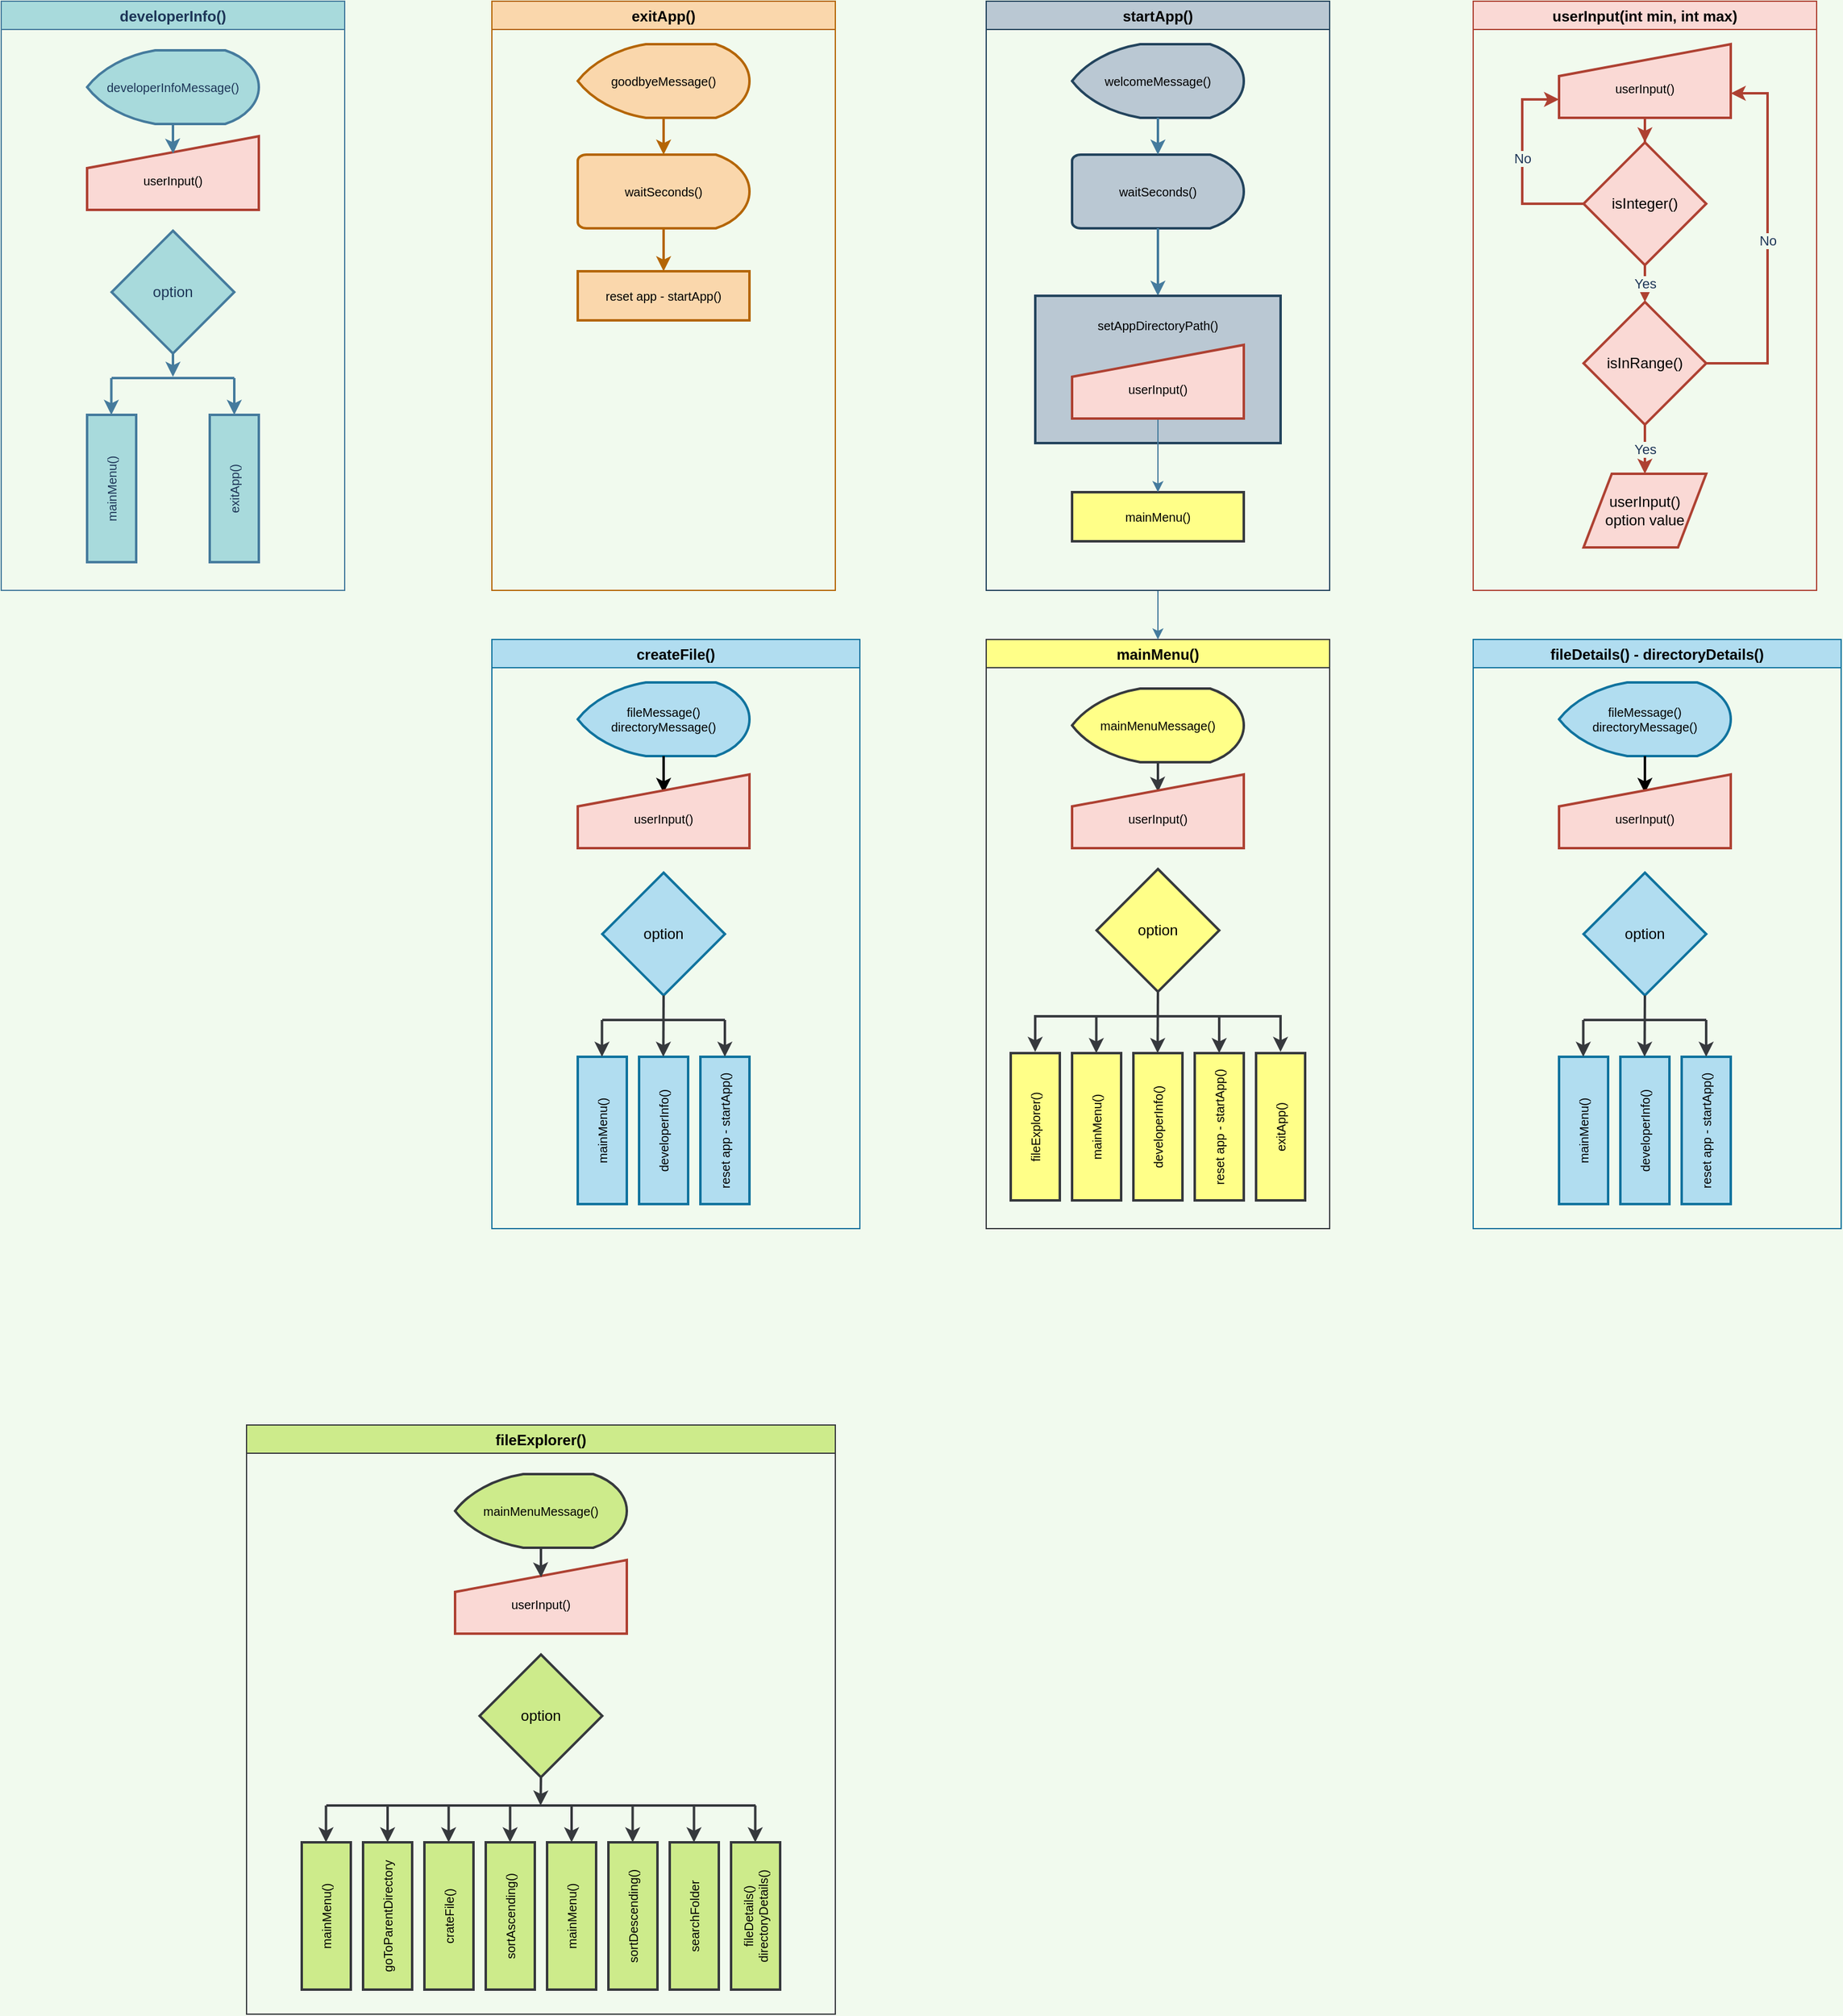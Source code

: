 <mxfile version="20.4.1" type="device"><diagram id="C5RBs43oDa-KdzZeNtuy" name="Page-1"><mxGraphModel dx="2839" dy="635" grid="1" gridSize="10" guides="1" tooltips="1" connect="1" arrows="1" fold="1" page="1" pageScale="1" pageWidth="1654" pageHeight="2336" background="#F1FAEE" math="0" shadow="0"><root><mxCell id="WIyWlLk6GJQsqaUBKTNV-0"/><mxCell id="WIyWlLk6GJQsqaUBKTNV-1" parent="WIyWlLk6GJQsqaUBKTNV-0"/><mxCell id="TD2oq7x5uyaUkDT2UCKJ-0" value="fileExplorer()" style="swimlane;fontSize=12;fillColor=#cdeb8b;strokeColor=#36393d;" parent="WIyWlLk6GJQsqaUBKTNV-1" vertex="1"><mxGeometry x="-1360" y="1200" width="480" height="480" as="geometry"/></mxCell><mxCell id="oXT8D3QcB78x1Ypc8D-a-129" value="mainMenuMessage()" style="strokeWidth=2;html=1;shape=mxgraph.flowchart.display;whiteSpace=wrap;fontSize=10;fillColor=#cdeb8b;strokeColor=#36393d;" vertex="1" parent="TD2oq7x5uyaUkDT2UCKJ-0"><mxGeometry x="170" y="40" width="140" height="60" as="geometry"/></mxCell><mxCell id="oXT8D3QcB78x1Ypc8D-a-130" value="&lt;br&gt;userInput()" style="html=1;strokeWidth=2;shape=manualInput;whiteSpace=wrap;size=26;arcSize=11;fontSize=10;fillColor=#fad9d5;strokeColor=#ae4132;" vertex="1" parent="TD2oq7x5uyaUkDT2UCKJ-0"><mxGeometry x="170" y="110" width="140" height="60" as="geometry"/></mxCell><mxCell id="oXT8D3QcB78x1Ypc8D-a-128" value="" style="edgeStyle=orthogonalEdgeStyle;orthogonalLoop=1;jettySize=auto;html=1;fontSize=12;entryX=0.501;entryY=0.236;entryDx=0;entryDy=0;entryPerimeter=0;strokeWidth=2;labelBackgroundColor=#F1FAEE;strokeColor=#36393d;fontColor=#1D3557;rounded=0;fillColor=#cdeb8b;" edge="1" parent="TD2oq7x5uyaUkDT2UCKJ-0" source="oXT8D3QcB78x1Ypc8D-a-129" target="oXT8D3QcB78x1Ypc8D-a-130"><mxGeometry relative="1" as="geometry"/></mxCell><mxCell id="oXT8D3QcB78x1Ypc8D-a-131" value="option" style="strokeWidth=2;html=1;shape=mxgraph.flowchart.decision;whiteSpace=wrap;fillColor=#cdeb8b;strokeColor=#36393d;" vertex="1" parent="TD2oq7x5uyaUkDT2UCKJ-0"><mxGeometry x="190" y="187" width="100" height="100" as="geometry"/></mxCell><mxCell id="oXT8D3QcB78x1Ypc8D-a-138" value="" style="endArrow=classic;html=1;strokeWidth=2;labelBackgroundColor=#F1FAEE;strokeColor=#36393d;fontColor=#1D3557;rounded=0;exitX=0.5;exitY=1;exitDx=0;exitDy=0;exitPerimeter=0;fillColor=#cdeb8b;" edge="1" parent="TD2oq7x5uyaUkDT2UCKJ-0" source="oXT8D3QcB78x1Ypc8D-a-131"><mxGeometry width="50" height="50" relative="1" as="geometry"><mxPoint x="228.75" y="290" as="sourcePoint"/><mxPoint x="239.75" y="310" as="targetPoint"/></mxGeometry></mxCell><mxCell id="oXT8D3QcB78x1Ypc8D-a-49" value="goToParentDirectory" style="whiteSpace=wrap;html=1;absoluteArcSize=1;arcSize=14;strokeWidth=2;fontSize=10;rotation=-90;fillColor=#cdeb8b;strokeColor=#36393d;" vertex="1" parent="TD2oq7x5uyaUkDT2UCKJ-0"><mxGeometry x="55" y="380" width="120" height="40" as="geometry"/></mxCell><mxCell id="oXT8D3QcB78x1Ypc8D-a-50" value="crateFile()" style="whiteSpace=wrap;html=1;absoluteArcSize=1;arcSize=14;strokeWidth=2;fontSize=10;rotation=-90;fillColor=#cdeb8b;strokeColor=#36393d;" vertex="1" parent="TD2oq7x5uyaUkDT2UCKJ-0"><mxGeometry x="105" y="380" width="120" height="40" as="geometry"/></mxCell><mxCell id="oXT8D3QcB78x1Ypc8D-a-51" value="sortAscending()" style="whiteSpace=wrap;html=1;absoluteArcSize=1;arcSize=14;strokeWidth=2;fontSize=10;rotation=-90;fillColor=#cdeb8b;strokeColor=#36393d;" vertex="1" parent="TD2oq7x5uyaUkDT2UCKJ-0"><mxGeometry x="155" y="380" width="120" height="40" as="geometry"/></mxCell><mxCell id="oXT8D3QcB78x1Ypc8D-a-52" value="mainMenu()" style="whiteSpace=wrap;html=1;absoluteArcSize=1;arcSize=14;strokeWidth=2;fontSize=10;rotation=-90;fillColor=#cdeb8b;strokeColor=#36393d;" vertex="1" parent="TD2oq7x5uyaUkDT2UCKJ-0"><mxGeometry x="205" y="380" width="120" height="40" as="geometry"/></mxCell><mxCell id="oXT8D3QcB78x1Ypc8D-a-53" value="sortDescending()" style="whiteSpace=wrap;html=1;absoluteArcSize=1;arcSize=14;strokeWidth=2;fontSize=10;rotation=-90;fillColor=#cdeb8b;strokeColor=#36393d;" vertex="1" parent="TD2oq7x5uyaUkDT2UCKJ-0"><mxGeometry x="255" y="380" width="120" height="40" as="geometry"/></mxCell><mxCell id="oXT8D3QcB78x1Ypc8D-a-54" value="" style="endArrow=classic;html=1;entryX=1;entryY=0.5;entryDx=0;entryDy=0;strokeWidth=2;labelBackgroundColor=#F1FAEE;strokeColor=#36393d;fontColor=#1D3557;rounded=0;fillColor=#cdeb8b;" edge="1" parent="TD2oq7x5uyaUkDT2UCKJ-0"><mxGeometry width="50" height="50" relative="1" as="geometry"><mxPoint x="164.76" y="310" as="sourcePoint"/><mxPoint x="164.76" y="340" as="targetPoint"/></mxGeometry></mxCell><mxCell id="oXT8D3QcB78x1Ypc8D-a-56" value="" style="endArrow=classic;html=1;entryX=1;entryY=0.5;entryDx=0;entryDy=0;strokeWidth=2;labelBackgroundColor=#F1FAEE;strokeColor=#36393d;fontColor=#1D3557;rounded=0;fillColor=#cdeb8b;" edge="1" parent="TD2oq7x5uyaUkDT2UCKJ-0"><mxGeometry width="50" height="50" relative="1" as="geometry"><mxPoint x="265" y="310" as="sourcePoint"/><mxPoint x="265" y="340" as="targetPoint"/></mxGeometry></mxCell><mxCell id="oXT8D3QcB78x1Ypc8D-a-57" value="" style="endArrow=classic;html=1;entryX=1;entryY=0.5;entryDx=0;entryDy=0;strokeWidth=2;labelBackgroundColor=#F1FAEE;strokeColor=#36393d;fontColor=#1D3557;rounded=0;fillColor=#cdeb8b;" edge="1" parent="TD2oq7x5uyaUkDT2UCKJ-0"><mxGeometry width="50" height="50" relative="1" as="geometry"><mxPoint x="314.76" y="310" as="sourcePoint"/><mxPoint x="314.76" y="340" as="targetPoint"/></mxGeometry></mxCell><mxCell id="oXT8D3QcB78x1Ypc8D-a-58" value="" style="endArrow=none;html=1;strokeWidth=2;labelBackgroundColor=#F1FAEE;strokeColor=#36393d;fontColor=#1D3557;rounded=0;fillColor=#cdeb8b;" edge="1" parent="TD2oq7x5uyaUkDT2UCKJ-0"><mxGeometry width="50" height="50" relative="1" as="geometry"><mxPoint x="65" y="310" as="sourcePoint"/><mxPoint x="415" y="310" as="targetPoint"/></mxGeometry></mxCell><mxCell id="oXT8D3QcB78x1Ypc8D-a-59" value="" style="endArrow=classic;html=1;entryX=1;entryY=0.5;entryDx=0;entryDy=0;strokeWidth=2;labelBackgroundColor=#F1FAEE;strokeColor=#36393d;fontColor=#1D3557;rounded=0;fillColor=#cdeb8b;" edge="1" parent="TD2oq7x5uyaUkDT2UCKJ-0" target="oXT8D3QcB78x1Ypc8D-a-49"><mxGeometry width="50" height="50" relative="1" as="geometry"><mxPoint x="115" y="310" as="sourcePoint"/><mxPoint x="405" y="370" as="targetPoint"/></mxGeometry></mxCell><mxCell id="oXT8D3QcB78x1Ypc8D-a-63" value="mainMenu()" style="whiteSpace=wrap;html=1;absoluteArcSize=1;arcSize=14;strokeWidth=2;fontSize=10;rotation=-90;fillColor=#cdeb8b;strokeColor=#36393d;" vertex="1" parent="TD2oq7x5uyaUkDT2UCKJ-0"><mxGeometry x="5" y="380" width="120" height="40" as="geometry"/></mxCell><mxCell id="oXT8D3QcB78x1Ypc8D-a-64" value="searchFolder" style="whiteSpace=wrap;html=1;absoluteArcSize=1;arcSize=14;strokeWidth=2;fontSize=10;rotation=-90;fillColor=#cdeb8b;strokeColor=#36393d;" vertex="1" parent="TD2oq7x5uyaUkDT2UCKJ-0"><mxGeometry x="305" y="380" width="120" height="40" as="geometry"/></mxCell><mxCell id="oXT8D3QcB78x1Ypc8D-a-65" value="" style="endArrow=classic;html=1;entryX=1;entryY=0.5;entryDx=0;entryDy=0;strokeWidth=2;labelBackgroundColor=#F1FAEE;strokeColor=#36393d;fontColor=#1D3557;rounded=0;fillColor=#cdeb8b;" edge="1" parent="TD2oq7x5uyaUkDT2UCKJ-0"><mxGeometry width="50" height="50" relative="1" as="geometry"><mxPoint x="64.77" y="310" as="sourcePoint"/><mxPoint x="64.77" y="340" as="targetPoint"/></mxGeometry></mxCell><mxCell id="oXT8D3QcB78x1Ypc8D-a-66" value="" style="endArrow=classic;html=1;entryX=1;entryY=0.5;entryDx=0;entryDy=0;strokeWidth=2;labelBackgroundColor=#F1FAEE;strokeColor=#36393d;fontColor=#1D3557;rounded=0;fillColor=#cdeb8b;" edge="1" parent="TD2oq7x5uyaUkDT2UCKJ-0"><mxGeometry width="50" height="50" relative="1" as="geometry"><mxPoint x="364.77" y="310" as="sourcePoint"/><mxPoint x="364.77" y="340" as="targetPoint"/></mxGeometry></mxCell><mxCell id="oXT8D3QcB78x1Ypc8D-a-67" value="fileDetails()&lt;br&gt;directoryDetails()" style="whiteSpace=wrap;html=1;absoluteArcSize=1;arcSize=14;strokeWidth=2;fontSize=10;rotation=-90;fillColor=#cdeb8b;strokeColor=#36393d;" vertex="1" parent="TD2oq7x5uyaUkDT2UCKJ-0"><mxGeometry x="355" y="380" width="120" height="40" as="geometry"/></mxCell><mxCell id="oXT8D3QcB78x1Ypc8D-a-68" value="" style="endArrow=classic;html=1;entryX=1;entryY=0.5;entryDx=0;entryDy=0;strokeWidth=2;labelBackgroundColor=#F1FAEE;strokeColor=#36393d;fontColor=#1D3557;rounded=0;fillColor=#cdeb8b;" edge="1" parent="TD2oq7x5uyaUkDT2UCKJ-0"><mxGeometry width="50" height="50" relative="1" as="geometry"><mxPoint x="414.72" y="310" as="sourcePoint"/><mxPoint x="414.72" y="340" as="targetPoint"/></mxGeometry></mxCell><mxCell id="oXT8D3QcB78x1Ypc8D-a-146" value="" style="endArrow=classic;html=1;entryX=1;entryY=0.5;entryDx=0;entryDy=0;strokeWidth=2;labelBackgroundColor=#F1FAEE;strokeColor=#36393d;fontColor=#1D3557;rounded=0;fillColor=#cdeb8b;" edge="1" parent="TD2oq7x5uyaUkDT2UCKJ-0"><mxGeometry width="50" height="50" relative="1" as="geometry"><mxPoint x="214.86" y="310" as="sourcePoint"/><mxPoint x="214.86" y="340" as="targetPoint"/></mxGeometry></mxCell><mxCell id="TD2oq7x5uyaUkDT2UCKJ-1" value="userInput(int min, int max)" style="swimlane;fontSize=12;fillColor=#fad9d5;strokeColor=#ae4132;" parent="WIyWlLk6GJQsqaUBKTNV-1" vertex="1"><mxGeometry x="-360" y="40" width="280" height="480" as="geometry"/></mxCell><mxCell id="TD2oq7x5uyaUkDT2UCKJ-24" value="isInteger()" style="strokeWidth=2;html=1;shape=mxgraph.flowchart.decision;whiteSpace=wrap;fontSize=12;fillColor=#fad9d5;strokeColor=#ae4132;" parent="TD2oq7x5uyaUkDT2UCKJ-1" vertex="1"><mxGeometry x="90" y="115" width="100" height="100" as="geometry"/></mxCell><mxCell id="oXT8D3QcB78x1Ypc8D-a-0" value="isInRange()" style="strokeWidth=2;html=1;shape=mxgraph.flowchart.decision;whiteSpace=wrap;fontSize=12;fillColor=#fad9d5;strokeColor=#ae4132;" vertex="1" parent="TD2oq7x5uyaUkDT2UCKJ-1"><mxGeometry x="90" y="245" width="100" height="100" as="geometry"/></mxCell><mxCell id="oXT8D3QcB78x1Ypc8D-a-7" value="" style="edgeStyle=orthogonalEdgeStyle;orthogonalLoop=1;jettySize=auto;html=1;strokeWidth=2;labelBackgroundColor=#F1FAEE;strokeColor=#ae4132;fontColor=#1D3557;rounded=0;fillColor=#fad9d5;" edge="1" parent="TD2oq7x5uyaUkDT2UCKJ-1" source="TD2oq7x5uyaUkDT2UCKJ-5" target="TD2oq7x5uyaUkDT2UCKJ-24"><mxGeometry relative="1" as="geometry"/></mxCell><mxCell id="TD2oq7x5uyaUkDT2UCKJ-5" value="&lt;br&gt;userInput()" style="html=1;strokeWidth=2;shape=manualInput;whiteSpace=wrap;size=26;arcSize=11;fontSize=10;fillColor=#fad9d5;strokeColor=#ae4132;" parent="TD2oq7x5uyaUkDT2UCKJ-1" vertex="1"><mxGeometry x="70" y="35" width="140" height="60" as="geometry"/></mxCell><mxCell id="oXT8D3QcB78x1Ypc8D-a-4" value="" style="endArrow=classic;html=1;exitX=0.5;exitY=1;exitDx=0;exitDy=0;exitPerimeter=0;strokeWidth=2;labelBackgroundColor=#F1FAEE;strokeColor=#ae4132;fontColor=#1D3557;rounded=0;fillColor=#fad9d5;" edge="1" parent="TD2oq7x5uyaUkDT2UCKJ-1" source="TD2oq7x5uyaUkDT2UCKJ-24" target="oXT8D3QcB78x1Ypc8D-a-0"><mxGeometry relative="1" as="geometry"><mxPoint x="100" y="265" as="sourcePoint"/><mxPoint x="200" y="265" as="targetPoint"/></mxGeometry></mxCell><mxCell id="oXT8D3QcB78x1Ypc8D-a-5" value="Yes" style="edgeLabel;resizable=0;html=1;align=center;verticalAlign=middle;labelBackgroundColor=#F1FAEE;fontColor=#1D3557;" connectable="0" vertex="1" parent="oXT8D3QcB78x1Ypc8D-a-4"><mxGeometry relative="1" as="geometry"/></mxCell><mxCell id="oXT8D3QcB78x1Ypc8D-a-13" value="" style="endArrow=classic;html=1;exitX=0;exitY=0.5;exitDx=0;exitDy=0;exitPerimeter=0;strokeWidth=2;entryX=0;entryY=0.75;entryDx=0;entryDy=0;labelBackgroundColor=#F1FAEE;strokeColor=#ae4132;fontColor=#1D3557;rounded=0;fillColor=#fad9d5;" edge="1" parent="TD2oq7x5uyaUkDT2UCKJ-1" source="TD2oq7x5uyaUkDT2UCKJ-24" target="TD2oq7x5uyaUkDT2UCKJ-5"><mxGeometry relative="1" as="geometry"><mxPoint x="10" y="195" as="sourcePoint"/><mxPoint x="60" y="85" as="targetPoint"/><Array as="points"><mxPoint x="40" y="165"/><mxPoint x="40" y="80"/></Array></mxGeometry></mxCell><mxCell id="oXT8D3QcB78x1Ypc8D-a-14" value="No" style="edgeLabel;resizable=0;html=1;align=center;verticalAlign=middle;labelBackgroundColor=#F1FAEE;fontColor=#1D3557;" connectable="0" vertex="1" parent="oXT8D3QcB78x1Ypc8D-a-13"><mxGeometry relative="1" as="geometry"><mxPoint y="-5" as="offset"/></mxGeometry></mxCell><mxCell id="oXT8D3QcB78x1Ypc8D-a-16" value="" style="endArrow=classic;html=1;entryX=1;entryY=0.667;entryDx=0;entryDy=0;entryPerimeter=0;exitX=1;exitY=0.5;exitDx=0;exitDy=0;exitPerimeter=0;strokeWidth=2;labelBackgroundColor=#F1FAEE;strokeColor=#ae4132;fontColor=#1D3557;rounded=0;fillColor=#fad9d5;" edge="1" parent="TD2oq7x5uyaUkDT2UCKJ-1" source="oXT8D3QcB78x1Ypc8D-a-0" target="TD2oq7x5uyaUkDT2UCKJ-5"><mxGeometry relative="1" as="geometry"><mxPoint x="190" y="324.83" as="sourcePoint"/><mxPoint x="240" y="85" as="targetPoint"/><Array as="points"><mxPoint x="240" y="295"/><mxPoint x="240" y="75"/></Array></mxGeometry></mxCell><mxCell id="oXT8D3QcB78x1Ypc8D-a-17" value="No" style="edgeLabel;resizable=0;html=1;align=center;verticalAlign=middle;labelBackgroundColor=#F1FAEE;fontColor=#1D3557;" connectable="0" vertex="1" parent="oXT8D3QcB78x1Ypc8D-a-16"><mxGeometry relative="1" as="geometry"/></mxCell><mxCell id="oXT8D3QcB78x1Ypc8D-a-18" value="userInput()&lt;br&gt;option value" style="shape=parallelogram;html=1;strokeWidth=2;perimeter=parallelogramPerimeter;whiteSpace=wrap;arcSize=12;size=0.23;fillColor=#fad9d5;strokeColor=#ae4132;" vertex="1" parent="TD2oq7x5uyaUkDT2UCKJ-1"><mxGeometry x="90" y="385" width="100" height="60" as="geometry"/></mxCell><mxCell id="oXT8D3QcB78x1Ypc8D-a-19" value="" style="endArrow=classic;html=1;exitX=0.5;exitY=1;exitDx=0;exitDy=0;exitPerimeter=0;entryX=0.5;entryY=0;entryDx=0;entryDy=0;strokeWidth=2;labelBackgroundColor=#F1FAEE;strokeColor=#ae4132;fontColor=#1D3557;rounded=0;fillColor=#fad9d5;" edge="1" parent="TD2oq7x5uyaUkDT2UCKJ-1" source="oXT8D3QcB78x1Ypc8D-a-0" target="oXT8D3QcB78x1Ypc8D-a-18"><mxGeometry relative="1" as="geometry"><mxPoint x="80" y="315" as="sourcePoint"/><mxPoint x="180" y="315" as="targetPoint"/></mxGeometry></mxCell><mxCell id="oXT8D3QcB78x1Ypc8D-a-20" value="Yes" style="edgeLabel;resizable=0;html=1;align=center;verticalAlign=middle;labelBackgroundColor=#F1FAEE;fontColor=#1D3557;" connectable="0" vertex="1" parent="oXT8D3QcB78x1Ypc8D-a-19"><mxGeometry relative="1" as="geometry"/></mxCell><mxCell id="TD2oq7x5uyaUkDT2UCKJ-19" value="mainMenu()" style="swimlane;fontSize=12;fillColor=#ffff88;strokeColor=#36393d;" parent="WIyWlLk6GJQsqaUBKTNV-1" vertex="1"><mxGeometry x="-757" y="560" width="280" height="480" as="geometry"/></mxCell><mxCell id="TD2oq7x5uyaUkDT2UCKJ-20" value="" style="edgeStyle=orthogonalEdgeStyle;orthogonalLoop=1;jettySize=auto;html=1;fontSize=12;entryX=0.501;entryY=0.236;entryDx=0;entryDy=0;entryPerimeter=0;strokeWidth=2;labelBackgroundColor=#F1FAEE;strokeColor=#36393d;fontColor=#1D3557;rounded=0;fillColor=#ffff88;" parent="TD2oq7x5uyaUkDT2UCKJ-19" source="TD2oq7x5uyaUkDT2UCKJ-21" target="TD2oq7x5uyaUkDT2UCKJ-22" edge="1"><mxGeometry relative="1" as="geometry"/></mxCell><mxCell id="TD2oq7x5uyaUkDT2UCKJ-21" value="mainMenuMessage()" style="strokeWidth=2;html=1;shape=mxgraph.flowchart.display;whiteSpace=wrap;fontSize=10;fillColor=#ffff88;strokeColor=#36393d;" parent="TD2oq7x5uyaUkDT2UCKJ-19" vertex="1"><mxGeometry x="70" y="40" width="140" height="60" as="geometry"/></mxCell><mxCell id="TD2oq7x5uyaUkDT2UCKJ-22" value="&lt;br&gt;userInput()" style="html=1;strokeWidth=2;shape=manualInput;whiteSpace=wrap;size=26;arcSize=11;fontSize=10;fillColor=#fad9d5;strokeColor=#ae4132;" parent="TD2oq7x5uyaUkDT2UCKJ-19" vertex="1"><mxGeometry x="70" y="110" width="140" height="60" as="geometry"/></mxCell><mxCell id="oXT8D3QcB78x1Ypc8D-a-29" value="option" style="strokeWidth=2;html=1;shape=mxgraph.flowchart.decision;whiteSpace=wrap;fillColor=#ffff88;strokeColor=#36393d;" vertex="1" parent="TD2oq7x5uyaUkDT2UCKJ-19"><mxGeometry x="90" y="187" width="100" height="100" as="geometry"/></mxCell><mxCell id="oXT8D3QcB78x1Ypc8D-a-30" value="fileExplorer()" style="whiteSpace=wrap;html=1;absoluteArcSize=1;arcSize=14;strokeWidth=2;fontSize=10;rotation=-90;fillColor=#ffff88;strokeColor=#36393d;" vertex="1" parent="TD2oq7x5uyaUkDT2UCKJ-19"><mxGeometry x="-20" y="377" width="120" height="40" as="geometry"/></mxCell><mxCell id="oXT8D3QcB78x1Ypc8D-a-33" value="mainMenu()" style="whiteSpace=wrap;html=1;absoluteArcSize=1;arcSize=14;strokeWidth=2;fontSize=10;rotation=-90;fillColor=#ffff88;strokeColor=#36393d;" vertex="1" parent="TD2oq7x5uyaUkDT2UCKJ-19"><mxGeometry x="30" y="377" width="120" height="40" as="geometry"/></mxCell><mxCell id="oXT8D3QcB78x1Ypc8D-a-34" value="developerInfo()" style="whiteSpace=wrap;html=1;absoluteArcSize=1;arcSize=14;strokeWidth=2;fontSize=10;rotation=-90;fillColor=#ffff88;strokeColor=#36393d;" vertex="1" parent="TD2oq7x5uyaUkDT2UCKJ-19"><mxGeometry x="80" y="377" width="120" height="40" as="geometry"/></mxCell><mxCell id="oXT8D3QcB78x1Ypc8D-a-35" value="reset app - startApp()" style="whiteSpace=wrap;html=1;absoluteArcSize=1;arcSize=14;strokeWidth=2;fontSize=10;rotation=-90;fillColor=#ffff88;strokeColor=#36393d;" vertex="1" parent="TD2oq7x5uyaUkDT2UCKJ-19"><mxGeometry x="130" y="377" width="120" height="40" as="geometry"/></mxCell><mxCell id="oXT8D3QcB78x1Ypc8D-a-36" value="exitApp()" style="whiteSpace=wrap;html=1;absoluteArcSize=1;arcSize=14;strokeWidth=2;fontSize=10;rotation=-90;fillColor=#ffff88;strokeColor=#36393d;" vertex="1" parent="TD2oq7x5uyaUkDT2UCKJ-19"><mxGeometry x="180" y="377" width="120" height="40" as="geometry"/></mxCell><mxCell id="oXT8D3QcB78x1Ypc8D-a-40" value="" style="endArrow=classic;html=1;entryX=1;entryY=0.5;entryDx=0;entryDy=0;strokeWidth=2;labelBackgroundColor=#F1FAEE;strokeColor=#36393d;fontColor=#1D3557;rounded=0;fillColor=#ffff88;" edge="1" parent="TD2oq7x5uyaUkDT2UCKJ-19"><mxGeometry width="50" height="50" relative="1" as="geometry"><mxPoint x="89.76" y="307" as="sourcePoint"/><mxPoint x="89.76" y="337" as="targetPoint"/></mxGeometry></mxCell><mxCell id="oXT8D3QcB78x1Ypc8D-a-41" value="" style="endArrow=classic;html=1;entryX=1;entryY=0.5;entryDx=0;entryDy=0;exitX=0.5;exitY=1;exitDx=0;exitDy=0;exitPerimeter=0;strokeWidth=2;labelBackgroundColor=#F1FAEE;strokeColor=#36393d;fontColor=#1D3557;rounded=0;fillColor=#ffff88;" edge="1" parent="TD2oq7x5uyaUkDT2UCKJ-19" source="oXT8D3QcB78x1Ypc8D-a-29"><mxGeometry width="50" height="50" relative="1" as="geometry"><mxPoint x="139.76" y="307" as="sourcePoint"/><mxPoint x="139.76" y="337" as="targetPoint"/></mxGeometry></mxCell><mxCell id="oXT8D3QcB78x1Ypc8D-a-42" value="" style="endArrow=classic;html=1;entryX=1;entryY=0.5;entryDx=0;entryDy=0;strokeWidth=2;labelBackgroundColor=#F1FAEE;strokeColor=#36393d;fontColor=#1D3557;rounded=0;fillColor=#ffff88;" edge="1" parent="TD2oq7x5uyaUkDT2UCKJ-19"><mxGeometry width="50" height="50" relative="1" as="geometry"><mxPoint x="189.95" y="307" as="sourcePoint"/><mxPoint x="189.95" y="337" as="targetPoint"/></mxGeometry></mxCell><mxCell id="oXT8D3QcB78x1Ypc8D-a-43" value="" style="endArrow=classic;html=1;entryX=1;entryY=0.5;entryDx=0;entryDy=0;strokeWidth=2;labelBackgroundColor=#F1FAEE;strokeColor=#36393d;fontColor=#1D3557;rounded=0;fillColor=#ffff88;" edge="1" parent="TD2oq7x5uyaUkDT2UCKJ-19"><mxGeometry width="50" height="50" relative="1" as="geometry"><mxPoint x="239.95" y="306" as="sourcePoint"/><mxPoint x="239.95" y="336" as="targetPoint"/></mxGeometry></mxCell><mxCell id="oXT8D3QcB78x1Ypc8D-a-37" value="" style="endArrow=none;html=1;strokeWidth=2;labelBackgroundColor=#F1FAEE;strokeColor=#36393d;fontColor=#1D3557;rounded=0;fillColor=#ffff88;" edge="1" parent="TD2oq7x5uyaUkDT2UCKJ-19"><mxGeometry width="50" height="50" relative="1" as="geometry"><mxPoint x="40" y="307" as="sourcePoint"/><mxPoint x="240" y="307" as="targetPoint"/></mxGeometry></mxCell><mxCell id="oXT8D3QcB78x1Ypc8D-a-148" value="" style="endArrow=classic;html=1;entryX=1;entryY=0.5;entryDx=0;entryDy=0;strokeWidth=2;labelBackgroundColor=#F1FAEE;strokeColor=#36393d;fontColor=#1D3557;rounded=0;fillColor=#ffff88;" edge="1" parent="TD2oq7x5uyaUkDT2UCKJ-19"><mxGeometry width="50" height="50" relative="1" as="geometry"><mxPoint x="39.93" y="306" as="sourcePoint"/><mxPoint x="39.93" y="336" as="targetPoint"/></mxGeometry></mxCell><mxCell id="oXT8D3QcB78x1Ypc8D-a-86" value="developerInfo()" style="swimlane;fontSize=12;fillColor=#A8DADC;strokeColor=#457B9D;fontColor=#1D3557;" vertex="1" parent="WIyWlLk6GJQsqaUBKTNV-1"><mxGeometry x="-1560" y="40" width="280" height="480" as="geometry"/></mxCell><mxCell id="oXT8D3QcB78x1Ypc8D-a-114" value="developerInfoMessage()" style="strokeWidth=2;html=1;shape=mxgraph.flowchart.display;whiteSpace=wrap;fontSize=10;fillColor=#A8DADC;strokeColor=#457B9D;fontColor=#1D3557;" vertex="1" parent="oXT8D3QcB78x1Ypc8D-a-86"><mxGeometry x="70" y="40" width="140" height="60" as="geometry"/></mxCell><mxCell id="oXT8D3QcB78x1Ypc8D-a-115" value="&lt;br&gt;userInput()" style="html=1;strokeWidth=2;shape=manualInput;whiteSpace=wrap;size=26;arcSize=11;fontSize=10;fillColor=#fad9d5;strokeColor=#ae4132;" vertex="1" parent="oXT8D3QcB78x1Ypc8D-a-86"><mxGeometry x="70" y="110" width="140" height="60" as="geometry"/></mxCell><mxCell id="oXT8D3QcB78x1Ypc8D-a-113" value="" style="edgeStyle=orthogonalEdgeStyle;orthogonalLoop=1;jettySize=auto;html=1;fontSize=12;entryX=0.501;entryY=0.236;entryDx=0;entryDy=0;entryPerimeter=0;strokeWidth=2;labelBackgroundColor=#F1FAEE;strokeColor=#457B9D;fontColor=#1D3557;rounded=0;" edge="1" parent="oXT8D3QcB78x1Ypc8D-a-86" source="oXT8D3QcB78x1Ypc8D-a-114" target="oXT8D3QcB78x1Ypc8D-a-115"><mxGeometry relative="1" as="geometry"/></mxCell><mxCell id="oXT8D3QcB78x1Ypc8D-a-116" value="option" style="strokeWidth=2;html=1;shape=mxgraph.flowchart.decision;whiteSpace=wrap;fillColor=#A8DADC;strokeColor=#457B9D;fontColor=#1D3557;" vertex="1" parent="oXT8D3QcB78x1Ypc8D-a-86"><mxGeometry x="90" y="187" width="100" height="100" as="geometry"/></mxCell><mxCell id="oXT8D3QcB78x1Ypc8D-a-118" value="mainMenu()" style="whiteSpace=wrap;html=1;absoluteArcSize=1;arcSize=14;strokeWidth=2;fontSize=10;rotation=-90;fillColor=#A8DADC;strokeColor=#457B9D;fontColor=#1D3557;" vertex="1" parent="oXT8D3QcB78x1Ypc8D-a-86"><mxGeometry x="30" y="377" width="120" height="40" as="geometry"/></mxCell><mxCell id="oXT8D3QcB78x1Ypc8D-a-120" value="exitApp()" style="whiteSpace=wrap;html=1;absoluteArcSize=1;arcSize=14;strokeWidth=2;fontSize=10;rotation=-90;fillColor=#A8DADC;strokeColor=#457B9D;fontColor=#1D3557;" vertex="1" parent="oXT8D3QcB78x1Ypc8D-a-86"><mxGeometry x="130" y="377" width="120" height="40" as="geometry"/></mxCell><mxCell id="oXT8D3QcB78x1Ypc8D-a-122" value="" style="endArrow=classic;html=1;entryX=1;entryY=0.5;entryDx=0;entryDy=0;strokeWidth=2;labelBackgroundColor=#F1FAEE;strokeColor=#457B9D;fontColor=#1D3557;rounded=0;" edge="1" parent="oXT8D3QcB78x1Ypc8D-a-86"><mxGeometry width="50" height="50" relative="1" as="geometry"><mxPoint x="89.76" y="307" as="sourcePoint"/><mxPoint x="89.76" y="337" as="targetPoint"/></mxGeometry></mxCell><mxCell id="oXT8D3QcB78x1Ypc8D-a-123" value="" style="endArrow=classic;html=1;exitX=0.5;exitY=1;exitDx=0;exitDy=0;exitPerimeter=0;strokeWidth=2;labelBackgroundColor=#F1FAEE;strokeColor=#457B9D;fontColor=#1D3557;rounded=0;" edge="1" parent="oXT8D3QcB78x1Ypc8D-a-86" source="oXT8D3QcB78x1Ypc8D-a-116"><mxGeometry width="50" height="50" relative="1" as="geometry"><mxPoint x="2019.76" y="-333" as="sourcePoint"/><mxPoint x="140" y="306" as="targetPoint"/></mxGeometry></mxCell><mxCell id="oXT8D3QcB78x1Ypc8D-a-124" value="" style="endArrow=classic;html=1;entryX=1;entryY=0.5;entryDx=0;entryDy=0;strokeWidth=2;labelBackgroundColor=#F1FAEE;strokeColor=#457B9D;fontColor=#1D3557;rounded=0;" edge="1" parent="oXT8D3QcB78x1Ypc8D-a-86"><mxGeometry width="50" height="50" relative="1" as="geometry"><mxPoint x="190" y="307" as="sourcePoint"/><mxPoint x="190" y="337" as="targetPoint"/></mxGeometry></mxCell><mxCell id="oXT8D3QcB78x1Ypc8D-a-126" value="" style="endArrow=none;html=1;strokeWidth=2;labelBackgroundColor=#F1FAEE;strokeColor=#457B9D;fontColor=#1D3557;rounded=0;" edge="1" parent="oXT8D3QcB78x1Ypc8D-a-86"><mxGeometry width="50" height="50" relative="1" as="geometry"><mxPoint x="90" y="307" as="sourcePoint"/><mxPoint x="190" y="307" as="targetPoint"/></mxGeometry></mxCell><mxCell id="oXT8D3QcB78x1Ypc8D-a-176" style="edgeStyle=orthogonalEdgeStyle;rounded=0;orthogonalLoop=1;jettySize=auto;html=1;exitX=0.5;exitY=1;exitDx=0;exitDy=0;entryX=0.5;entryY=0;entryDx=0;entryDy=0;strokeColor=#457B9D;fontColor=#1D3557;fillColor=#A8DADC;" edge="1" parent="WIyWlLk6GJQsqaUBKTNV-1" source="oXT8D3QcB78x1Ypc8D-a-101" target="TD2oq7x5uyaUkDT2UCKJ-19"><mxGeometry relative="1" as="geometry"/></mxCell><mxCell id="oXT8D3QcB78x1Ypc8D-a-101" value="startApp()" style="swimlane;fontSize=12;fillColor=#bac8d3;strokeColor=#23445d;fillStyle=auto;" vertex="1" parent="WIyWlLk6GJQsqaUBKTNV-1"><mxGeometry x="-757" y="40" width="280" height="480" as="geometry"/></mxCell><mxCell id="TD2oq7x5uyaUkDT2UCKJ-12" value="welcomeMessage()" style="strokeWidth=2;html=1;shape=mxgraph.flowchart.display;whiteSpace=wrap;fontSize=10;fillColor=#bac8d3;strokeColor=#23445d;" parent="oXT8D3QcB78x1Ypc8D-a-101" vertex="1"><mxGeometry x="70" y="35" width="140" height="60" as="geometry"/></mxCell><mxCell id="TD2oq7x5uyaUkDT2UCKJ-4" value="waitSeconds()" style="strokeWidth=2;html=1;shape=mxgraph.flowchart.delay;whiteSpace=wrap;fontSize=10;fillColor=#bac8d3;strokeColor=#23445d;" parent="oXT8D3QcB78x1Ypc8D-a-101" vertex="1"><mxGeometry x="70" y="125" width="140" height="60" as="geometry"/></mxCell><mxCell id="TD2oq7x5uyaUkDT2UCKJ-14" value="" style="edgeStyle=orthogonalEdgeStyle;orthogonalLoop=1;jettySize=auto;html=1;fontSize=10;entryX=0.5;entryY=0;entryDx=0;entryDy=0;entryPerimeter=0;fillColor=#A8DADC;strokeColor=#457B9D;strokeWidth=2;labelBackgroundColor=#F1FAEE;fontColor=#1D3557;rounded=0;" parent="oXT8D3QcB78x1Ypc8D-a-101" source="TD2oq7x5uyaUkDT2UCKJ-12" edge="1" target="TD2oq7x5uyaUkDT2UCKJ-4"><mxGeometry relative="1" as="geometry"><mxPoint x="140" y="115" as="targetPoint"/></mxGeometry></mxCell><mxCell id="oXT8D3QcB78x1Ypc8D-a-21" style="edgeStyle=orthogonalEdgeStyle;orthogonalLoop=1;jettySize=auto;html=1;entryX=0.5;entryY=0;entryDx=0;entryDy=0;fillColor=#A8DADC;strokeColor=#457B9D;strokeWidth=2;labelBackgroundColor=#F1FAEE;fontColor=#1D3557;rounded=0;" edge="1" parent="oXT8D3QcB78x1Ypc8D-a-101" source="TD2oq7x5uyaUkDT2UCKJ-4" target="oXT8D3QcB78x1Ypc8D-a-173"><mxGeometry relative="1" as="geometry"><mxPoint x="140" y="215" as="targetPoint"/></mxGeometry></mxCell><mxCell id="TD2oq7x5uyaUkDT2UCKJ-6" value="mainMenu()" style="whiteSpace=wrap;html=1;absoluteArcSize=1;arcSize=14;strokeWidth=2;fontSize=10;fillColor=#ffff88;strokeColor=#36393d;" parent="oXT8D3QcB78x1Ypc8D-a-101" vertex="1"><mxGeometry x="70" y="400" width="140" height="40" as="geometry"/></mxCell><mxCell id="oXT8D3QcB78x1Ypc8D-a-173" value="setAppDirectoryPath()&lt;br&gt;&lt;br&gt;&lt;br&gt;&lt;br&gt;&lt;br&gt;&lt;br&gt;&lt;br&gt;" style="whiteSpace=wrap;html=1;absoluteArcSize=1;arcSize=14;strokeWidth=2;fontSize=10;rotation=0;fillColor=#bac8d3;strokeColor=#23445d;" vertex="1" parent="oXT8D3QcB78x1Ypc8D-a-101"><mxGeometry x="40" y="240" width="200" height="120" as="geometry"/></mxCell><mxCell id="oXT8D3QcB78x1Ypc8D-a-175" style="edgeStyle=orthogonalEdgeStyle;rounded=0;orthogonalLoop=1;jettySize=auto;html=1;entryX=0.5;entryY=0;entryDx=0;entryDy=0;strokeColor=#457B9D;fontColor=#1D3557;fillColor=#A8DADC;" edge="1" parent="oXT8D3QcB78x1Ypc8D-a-101" source="oXT8D3QcB78x1Ypc8D-a-174" target="TD2oq7x5uyaUkDT2UCKJ-6"><mxGeometry relative="1" as="geometry"/></mxCell><mxCell id="oXT8D3QcB78x1Ypc8D-a-174" value="&lt;br&gt;userInput()" style="html=1;strokeWidth=2;shape=manualInput;whiteSpace=wrap;size=26;arcSize=11;fontSize=10;fillColor=#fad9d5;strokeColor=#ae4132;" vertex="1" parent="oXT8D3QcB78x1Ypc8D-a-101"><mxGeometry x="70" y="280" width="140" height="60" as="geometry"/></mxCell><mxCell id="oXT8D3QcB78x1Ypc8D-a-165" value="exitApp()" style="swimlane;fontSize=12;fillColor=#fad7ac;strokeColor=#b46504;fillStyle=auto;" vertex="1" parent="WIyWlLk6GJQsqaUBKTNV-1"><mxGeometry x="-1160" y="40" width="280" height="480" as="geometry"/></mxCell><mxCell id="oXT8D3QcB78x1Ypc8D-a-166" value="goodbyeMessage()" style="strokeWidth=2;html=1;shape=mxgraph.flowchart.display;whiteSpace=wrap;fontSize=10;fillColor=#fad7ac;strokeColor=#b46504;" vertex="1" parent="oXT8D3QcB78x1Ypc8D-a-165"><mxGeometry x="70" y="35" width="140" height="60" as="geometry"/></mxCell><mxCell id="oXT8D3QcB78x1Ypc8D-a-167" value="waitSeconds()" style="strokeWidth=2;html=1;shape=mxgraph.flowchart.delay;whiteSpace=wrap;fontSize=10;fillColor=#fad7ac;strokeColor=#b46504;" vertex="1" parent="oXT8D3QcB78x1Ypc8D-a-165"><mxGeometry x="70" y="125" width="140" height="60" as="geometry"/></mxCell><mxCell id="oXT8D3QcB78x1Ypc8D-a-168" value="" style="edgeStyle=orthogonalEdgeStyle;orthogonalLoop=1;jettySize=auto;html=1;fontSize=10;entryX=0.5;entryY=0;entryDx=0;entryDy=0;entryPerimeter=0;fillColor=#fad7ac;strokeColor=#b46504;strokeWidth=2;labelBackgroundColor=#F1FAEE;fontColor=#1D3557;rounded=0;" edge="1" parent="oXT8D3QcB78x1Ypc8D-a-165" source="oXT8D3QcB78x1Ypc8D-a-166" target="oXT8D3QcB78x1Ypc8D-a-167"><mxGeometry relative="1" as="geometry"><mxPoint x="140" y="115" as="targetPoint"/></mxGeometry></mxCell><mxCell id="oXT8D3QcB78x1Ypc8D-a-169" style="edgeStyle=orthogonalEdgeStyle;orthogonalLoop=1;jettySize=auto;html=1;entryX=0.5;entryY=0;entryDx=0;entryDy=0;fillColor=#fad7ac;strokeColor=#b46504;strokeWidth=2;labelBackgroundColor=#F1FAEE;fontColor=#1D3557;rounded=0;" edge="1" parent="oXT8D3QcB78x1Ypc8D-a-165" source="oXT8D3QcB78x1Ypc8D-a-167" target="oXT8D3QcB78x1Ypc8D-a-172"><mxGeometry relative="1" as="geometry"><mxPoint x="140" y="215" as="targetPoint"/></mxGeometry></mxCell><mxCell id="oXT8D3QcB78x1Ypc8D-a-172" value="reset app - startApp()" style="whiteSpace=wrap;html=1;absoluteArcSize=1;arcSize=14;strokeWidth=2;fontSize=10;rotation=0;fillColor=#fad7ac;strokeColor=#b46504;" vertex="1" parent="oXT8D3QcB78x1Ypc8D-a-165"><mxGeometry x="70" y="220" width="140" height="40" as="geometry"/></mxCell><mxCell id="oXT8D3QcB78x1Ypc8D-a-178" value="fileDetails() - directoryDetails()" style="swimlane;fontSize=12;fillColor=#b1ddf0;strokeColor=#10739e;fillStyle=auto;" vertex="1" parent="WIyWlLk6GJQsqaUBKTNV-1"><mxGeometry x="-360" y="560" width="300" height="480" as="geometry"/></mxCell><mxCell id="oXT8D3QcB78x1Ypc8D-a-179" value="fileMessage()&lt;br&gt;directoryMessage()" style="strokeWidth=2;html=1;shape=mxgraph.flowchart.display;whiteSpace=wrap;fontSize=10;fillColor=#b1ddf0;strokeColor=#10739e;" vertex="1" parent="oXT8D3QcB78x1Ypc8D-a-178"><mxGeometry x="70" y="35" width="140" height="60" as="geometry"/></mxCell><mxCell id="oXT8D3QcB78x1Ypc8D-a-181" value="" style="edgeStyle=orthogonalEdgeStyle;orthogonalLoop=1;jettySize=auto;html=1;fontSize=10;entryX=0.5;entryY=0;entryDx=0;entryDy=0;entryPerimeter=0;fillColor=#fad7ac;strokeColor=#000000;strokeWidth=2;labelBackgroundColor=#F1FAEE;fontColor=#1D3557;rounded=0;" edge="1" parent="oXT8D3QcB78x1Ypc8D-a-178" source="oXT8D3QcB78x1Ypc8D-a-179"><mxGeometry relative="1" as="geometry"><mxPoint x="140" y="125" as="targetPoint"/></mxGeometry></mxCell><mxCell id="oXT8D3QcB78x1Ypc8D-a-190" value="&lt;br&gt;userInput()" style="html=1;strokeWidth=2;shape=manualInput;whiteSpace=wrap;size=26;arcSize=11;fontSize=10;fillColor=#fad9d5;strokeColor=#ae4132;" vertex="1" parent="oXT8D3QcB78x1Ypc8D-a-178"><mxGeometry x="70" y="110" width="140" height="60" as="geometry"/></mxCell><mxCell id="oXT8D3QcB78x1Ypc8D-a-192" value="option" style="strokeWidth=2;html=1;shape=mxgraph.flowchart.decision;whiteSpace=wrap;fillColor=#b1ddf0;strokeColor=#10739e;" vertex="1" parent="oXT8D3QcB78x1Ypc8D-a-178"><mxGeometry x="90" y="190" width="100" height="100" as="geometry"/></mxCell><mxCell id="oXT8D3QcB78x1Ypc8D-a-194" value="mainMenu()" style="whiteSpace=wrap;html=1;absoluteArcSize=1;arcSize=14;strokeWidth=2;fontSize=10;rotation=-90;fillColor=#b1ddf0;strokeColor=#10739e;" vertex="1" parent="oXT8D3QcB78x1Ypc8D-a-178"><mxGeometry x="30" y="380" width="120" height="40" as="geometry"/></mxCell><mxCell id="oXT8D3QcB78x1Ypc8D-a-195" value="developerInfo()" style="whiteSpace=wrap;html=1;absoluteArcSize=1;arcSize=14;strokeWidth=2;fontSize=10;rotation=-90;fillColor=#b1ddf0;strokeColor=#10739e;" vertex="1" parent="oXT8D3QcB78x1Ypc8D-a-178"><mxGeometry x="80" y="380" width="120" height="40" as="geometry"/></mxCell><mxCell id="oXT8D3QcB78x1Ypc8D-a-196" value="reset app - startApp()" style="whiteSpace=wrap;html=1;absoluteArcSize=1;arcSize=14;strokeWidth=2;fontSize=10;rotation=-90;fillColor=#b1ddf0;strokeColor=#10739e;" vertex="1" parent="oXT8D3QcB78x1Ypc8D-a-178"><mxGeometry x="130" y="380" width="120" height="40" as="geometry"/></mxCell><mxCell id="oXT8D3QcB78x1Ypc8D-a-198" value="" style="endArrow=classic;html=1;entryX=1;entryY=0.5;entryDx=0;entryDy=0;strokeWidth=2;labelBackgroundColor=#F1FAEE;strokeColor=#36393d;fontColor=#1D3557;rounded=0;fillColor=#ffff88;" edge="1" parent="oXT8D3QcB78x1Ypc8D-a-178"><mxGeometry width="50" height="50" relative="1" as="geometry"><mxPoint x="89.76" y="310" as="sourcePoint"/><mxPoint x="89.76" y="340" as="targetPoint"/></mxGeometry></mxCell><mxCell id="oXT8D3QcB78x1Ypc8D-a-199" value="" style="endArrow=classic;html=1;entryX=1;entryY=0.5;entryDx=0;entryDy=0;exitX=0.5;exitY=1;exitDx=0;exitDy=0;exitPerimeter=0;strokeWidth=2;labelBackgroundColor=#F1FAEE;strokeColor=#36393d;fontColor=#1D3557;rounded=0;fillColor=#ffff88;" edge="1" parent="oXT8D3QcB78x1Ypc8D-a-178" source="oXT8D3QcB78x1Ypc8D-a-192"><mxGeometry width="50" height="50" relative="1" as="geometry"><mxPoint x="896.76" y="-250" as="sourcePoint"/><mxPoint x="139.76" y="340" as="targetPoint"/></mxGeometry></mxCell><mxCell id="oXT8D3QcB78x1Ypc8D-a-200" value="" style="endArrow=classic;html=1;entryX=1;entryY=0.5;entryDx=0;entryDy=0;strokeWidth=2;labelBackgroundColor=#F1FAEE;strokeColor=#36393d;fontColor=#1D3557;rounded=0;fillColor=#ffff88;" edge="1" parent="oXT8D3QcB78x1Ypc8D-a-178"><mxGeometry width="50" height="50" relative="1" as="geometry"><mxPoint x="189.95" y="310" as="sourcePoint"/><mxPoint x="189.95" y="340" as="targetPoint"/></mxGeometry></mxCell><mxCell id="oXT8D3QcB78x1Ypc8D-a-202" value="" style="endArrow=none;html=1;strokeWidth=2;labelBackgroundColor=#F1FAEE;strokeColor=#36393d;fontColor=#1D3557;rounded=0;fillColor=#ffff88;" edge="1" parent="oXT8D3QcB78x1Ypc8D-a-178"><mxGeometry width="50" height="50" relative="1" as="geometry"><mxPoint x="90" y="310" as="sourcePoint"/><mxPoint x="190" y="310" as="targetPoint"/></mxGeometry></mxCell><mxCell id="oXT8D3QcB78x1Ypc8D-a-204" value="createFile()" style="swimlane;fontSize=12;fillColor=#b1ddf0;strokeColor=#10739e;fillStyle=auto;" vertex="1" parent="WIyWlLk6GJQsqaUBKTNV-1"><mxGeometry x="-1160" y="560" width="300" height="480" as="geometry"/></mxCell><mxCell id="oXT8D3QcB78x1Ypc8D-a-205" value="fileMessage()&lt;br&gt;directoryMessage()" style="strokeWidth=2;html=1;shape=mxgraph.flowchart.display;whiteSpace=wrap;fontSize=10;fillColor=#b1ddf0;strokeColor=#10739e;" vertex="1" parent="oXT8D3QcB78x1Ypc8D-a-204"><mxGeometry x="70" y="35" width="140" height="60" as="geometry"/></mxCell><mxCell id="oXT8D3QcB78x1Ypc8D-a-206" value="" style="edgeStyle=orthogonalEdgeStyle;orthogonalLoop=1;jettySize=auto;html=1;fontSize=10;entryX=0.5;entryY=0;entryDx=0;entryDy=0;entryPerimeter=0;fillColor=#fad7ac;strokeColor=#000000;strokeWidth=2;labelBackgroundColor=#F1FAEE;fontColor=#1D3557;rounded=0;" edge="1" parent="oXT8D3QcB78x1Ypc8D-a-204" source="oXT8D3QcB78x1Ypc8D-a-205"><mxGeometry relative="1" as="geometry"><mxPoint x="140" y="125" as="targetPoint"/></mxGeometry></mxCell><mxCell id="oXT8D3QcB78x1Ypc8D-a-207" value="&lt;br&gt;userInput()" style="html=1;strokeWidth=2;shape=manualInput;whiteSpace=wrap;size=26;arcSize=11;fontSize=10;fillColor=#fad9d5;strokeColor=#ae4132;" vertex="1" parent="oXT8D3QcB78x1Ypc8D-a-204"><mxGeometry x="70" y="110" width="140" height="60" as="geometry"/></mxCell><mxCell id="oXT8D3QcB78x1Ypc8D-a-208" value="option" style="strokeWidth=2;html=1;shape=mxgraph.flowchart.decision;whiteSpace=wrap;fillColor=#b1ddf0;strokeColor=#10739e;" vertex="1" parent="oXT8D3QcB78x1Ypc8D-a-204"><mxGeometry x="90" y="190" width="100" height="100" as="geometry"/></mxCell><mxCell id="oXT8D3QcB78x1Ypc8D-a-209" value="mainMenu()" style="whiteSpace=wrap;html=1;absoluteArcSize=1;arcSize=14;strokeWidth=2;fontSize=10;rotation=-90;fillColor=#b1ddf0;strokeColor=#10739e;" vertex="1" parent="oXT8D3QcB78x1Ypc8D-a-204"><mxGeometry x="30" y="380" width="120" height="40" as="geometry"/></mxCell><mxCell id="oXT8D3QcB78x1Ypc8D-a-210" value="developerInfo()" style="whiteSpace=wrap;html=1;absoluteArcSize=1;arcSize=14;strokeWidth=2;fontSize=10;rotation=-90;fillColor=#b1ddf0;strokeColor=#10739e;" vertex="1" parent="oXT8D3QcB78x1Ypc8D-a-204"><mxGeometry x="80" y="380" width="120" height="40" as="geometry"/></mxCell><mxCell id="oXT8D3QcB78x1Ypc8D-a-211" value="reset app - startApp()" style="whiteSpace=wrap;html=1;absoluteArcSize=1;arcSize=14;strokeWidth=2;fontSize=10;rotation=-90;fillColor=#b1ddf0;strokeColor=#10739e;" vertex="1" parent="oXT8D3QcB78x1Ypc8D-a-204"><mxGeometry x="130" y="380" width="120" height="40" as="geometry"/></mxCell><mxCell id="oXT8D3QcB78x1Ypc8D-a-212" value="" style="endArrow=classic;html=1;entryX=1;entryY=0.5;entryDx=0;entryDy=0;strokeWidth=2;labelBackgroundColor=#F1FAEE;strokeColor=#36393d;fontColor=#1D3557;rounded=0;fillColor=#ffff88;" edge="1" parent="oXT8D3QcB78x1Ypc8D-a-204"><mxGeometry width="50" height="50" relative="1" as="geometry"><mxPoint x="89.76" y="310" as="sourcePoint"/><mxPoint x="89.76" y="340" as="targetPoint"/></mxGeometry></mxCell><mxCell id="oXT8D3QcB78x1Ypc8D-a-213" value="" style="endArrow=classic;html=1;entryX=1;entryY=0.5;entryDx=0;entryDy=0;exitX=0.5;exitY=1;exitDx=0;exitDy=0;exitPerimeter=0;strokeWidth=2;labelBackgroundColor=#F1FAEE;strokeColor=#36393d;fontColor=#1D3557;rounded=0;fillColor=#ffff88;" edge="1" parent="oXT8D3QcB78x1Ypc8D-a-204" source="oXT8D3QcB78x1Ypc8D-a-208"><mxGeometry width="50" height="50" relative="1" as="geometry"><mxPoint x="896.76" y="-250" as="sourcePoint"/><mxPoint x="139.76" y="340" as="targetPoint"/></mxGeometry></mxCell><mxCell id="oXT8D3QcB78x1Ypc8D-a-214" value="" style="endArrow=classic;html=1;entryX=1;entryY=0.5;entryDx=0;entryDy=0;strokeWidth=2;labelBackgroundColor=#F1FAEE;strokeColor=#36393d;fontColor=#1D3557;rounded=0;fillColor=#ffff88;" edge="1" parent="oXT8D3QcB78x1Ypc8D-a-204"><mxGeometry width="50" height="50" relative="1" as="geometry"><mxPoint x="189.95" y="310" as="sourcePoint"/><mxPoint x="189.95" y="340" as="targetPoint"/></mxGeometry></mxCell><mxCell id="oXT8D3QcB78x1Ypc8D-a-215" value="" style="endArrow=none;html=1;strokeWidth=2;labelBackgroundColor=#F1FAEE;strokeColor=#36393d;fontColor=#1D3557;rounded=0;fillColor=#ffff88;" edge="1" parent="oXT8D3QcB78x1Ypc8D-a-204"><mxGeometry width="50" height="50" relative="1" as="geometry"><mxPoint x="90" y="310" as="sourcePoint"/><mxPoint x="190" y="310" as="targetPoint"/></mxGeometry></mxCell></root></mxGraphModel></diagram></mxfile>